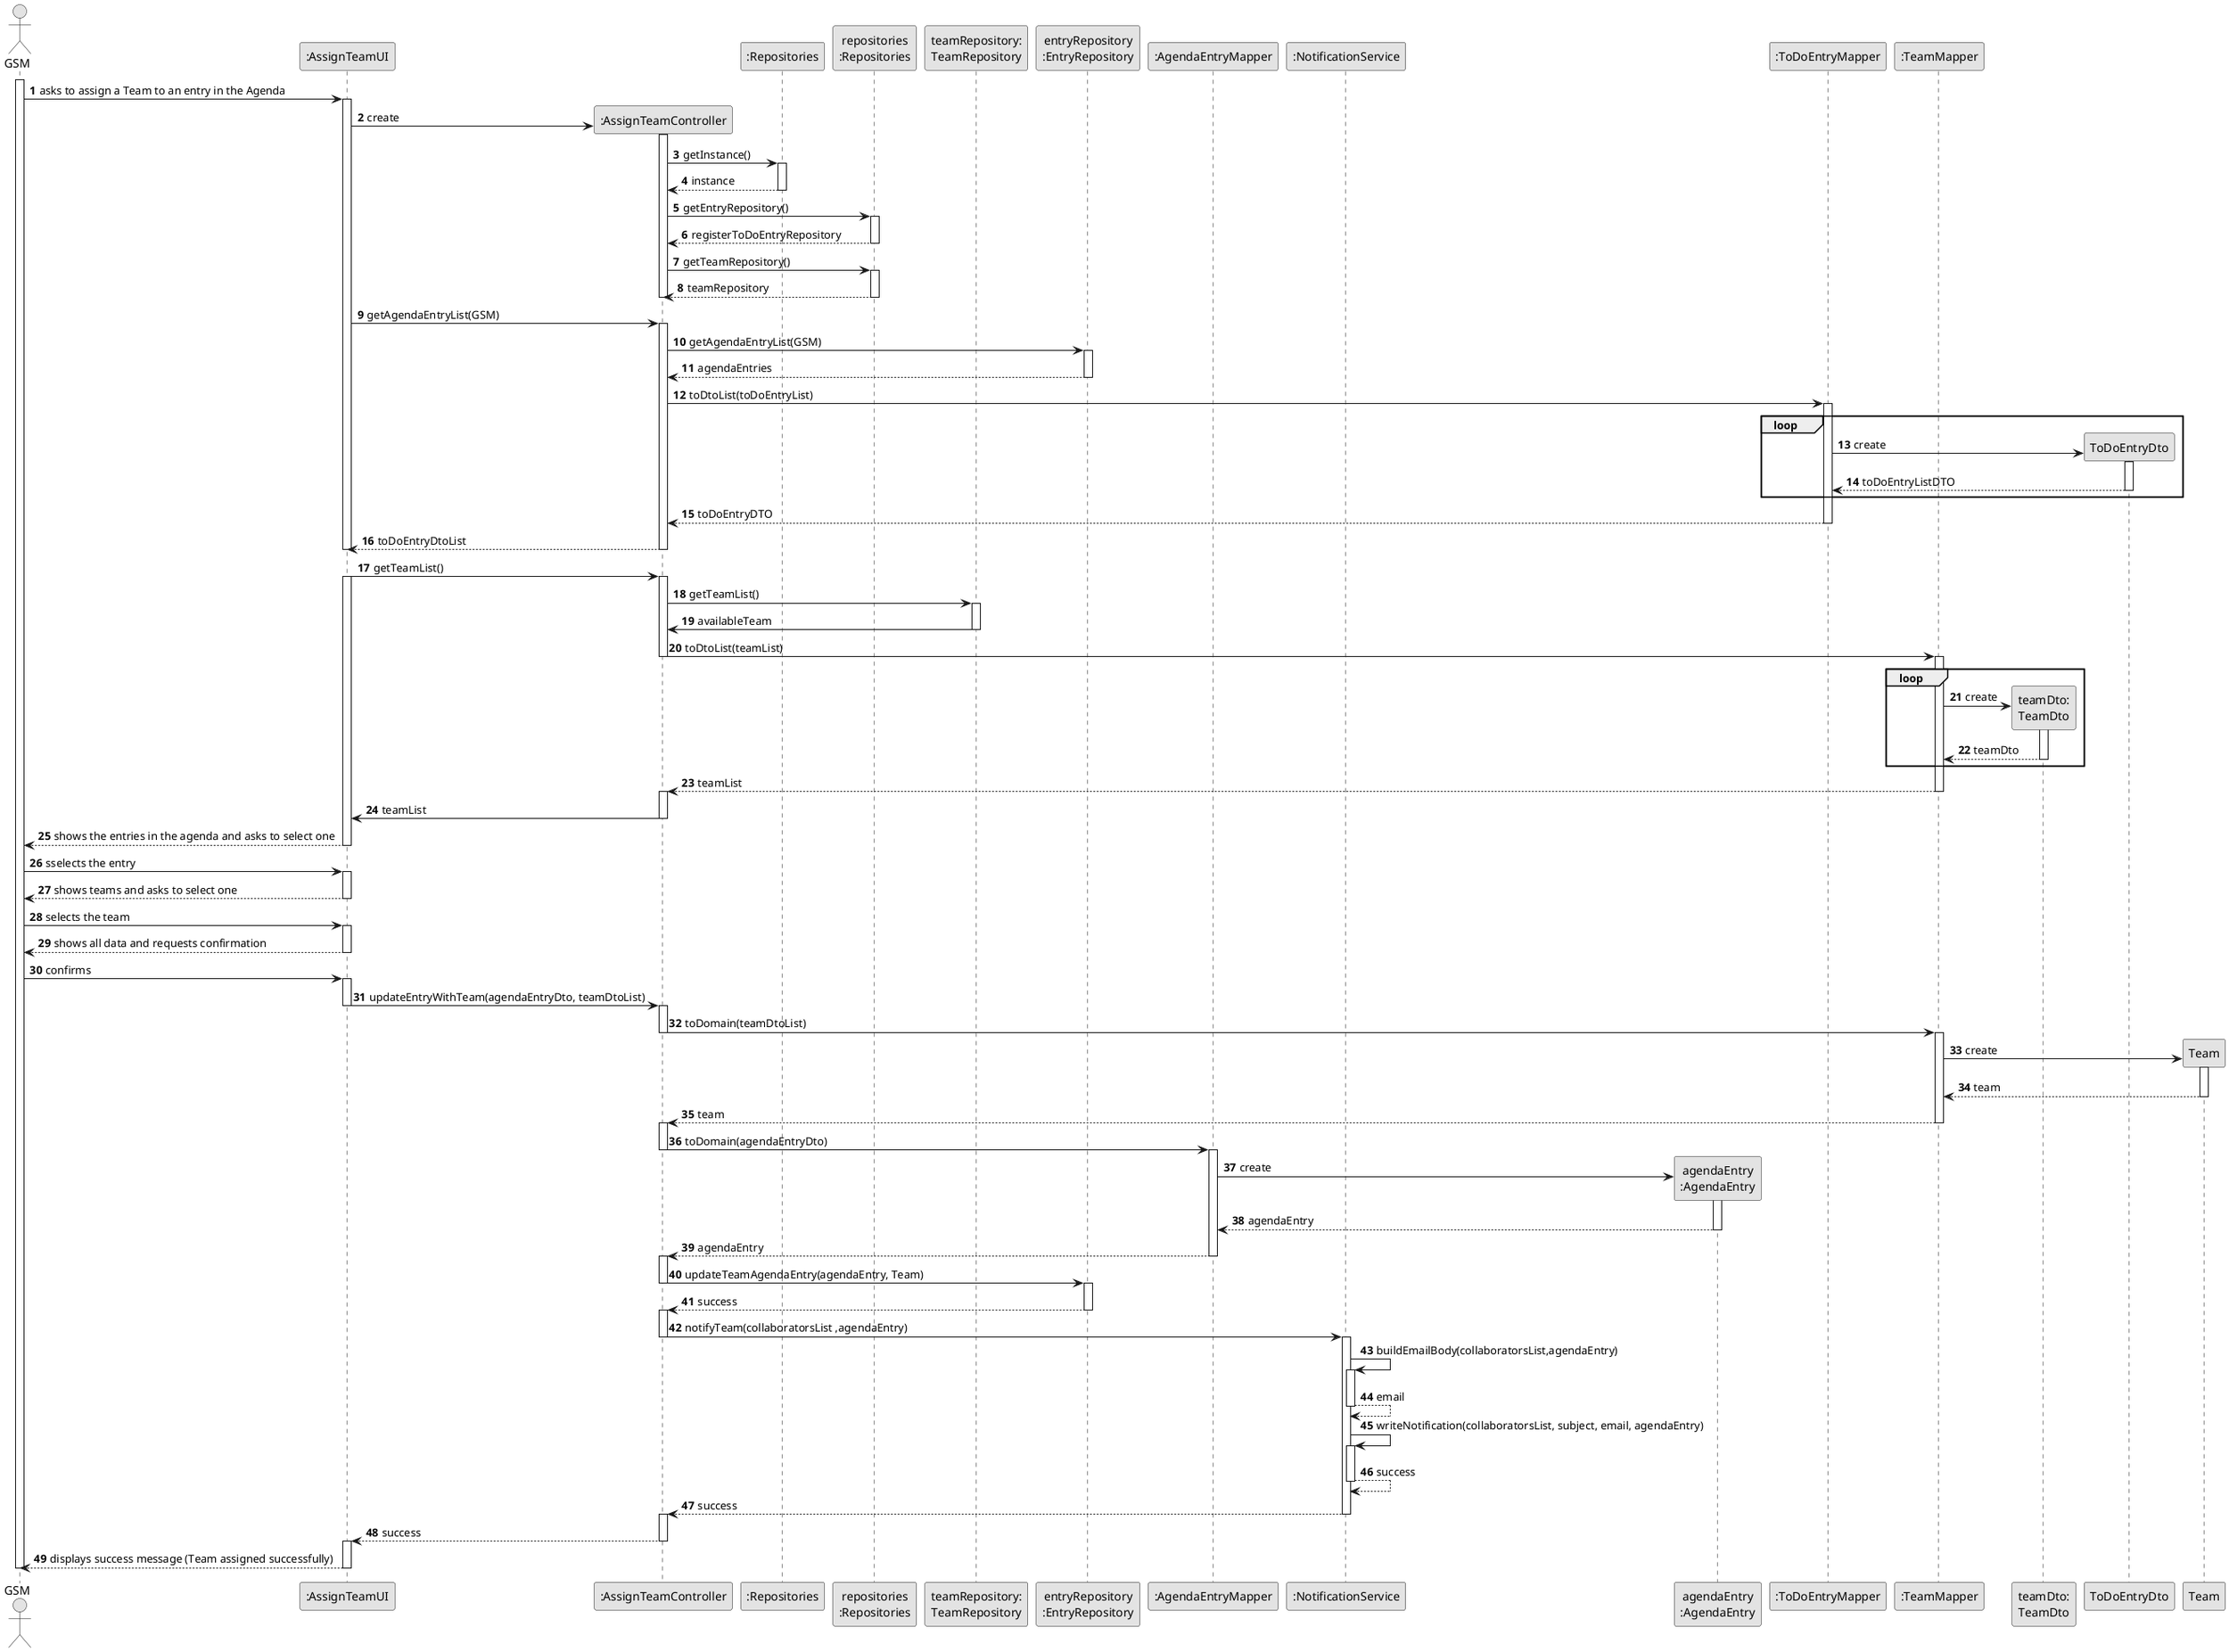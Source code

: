 
@startuml
skinparam monochrome true
skinparam packageStyle rectangle
skinparam shadowing false

'title System Sequence Diagram (SSD) - US006

autonumber

actor "GSM" as GSM
participant ":AssignTeamUI" as UI
participant ":AssignTeamController" as CTRL
participant ":Repositories" as RepositorySingleton
participant "repositories\n:Repositories" as PLAT
participant "teamRepository:\nTeamRepository" as TeamRepository
participant "entryRepository\n:EntryRepository" as EntryRepo
participant ":AgendaEntryMapper" as AgendaEntryMapper
participant ":NotificationService" as NotificationService
participant "agendaEntry\n:AgendaEntry" as AgendaEntry
participant ":ToDoEntryMapper" as ToDoEntryMapper
participant ":TeamMapper" as teamMapper
participant "teamDto:\nTeamDto" as teamDto

activate GSM

    GSM -> UI : asks to assign a Team to an entry in the Agenda
    activate UI

        UI -> CTRL** : create
                activate CTRL

                    CTRL -> RepositorySingleton : getInstance()
                    activate RepositorySingleton

                        RepositorySingleton --> CTRL : instance
                    deactivate RepositorySingleton

                    CTRL -> PLAT : getEntryRepository()
                    activate PLAT

                        PLAT --> CTRL : registerToDoEntryRepository
                    deactivate PLAT

                    CTRL -> PLAT : getTeamRepository()
                    activate PLAT

                    PLAT --> CTRL : teamRepository
                    deactivate PLAT

                     deactivate CTRL


        UI -> CTRL: getAgendaEntryList(GSM)
                activate CTRL

                    CTRL -> EntryRepo: getAgendaEntryList(GSM)
                    activate EntryRepo

                    EntryRepo --> CTRL: agendaEntries
                    deactivate EntryRepo

                    CTRL -> ToDoEntryMapper : toDtoList(toDoEntryList)
                                activate ToDoEntryMapper

                                loop

                                    ToDoEntryMapper -> ToDoEntryDto** : create
                                    activate ToDoEntryDto

                                    ToDoEntryDto --> ToDoEntryMapper : toDoEntryListDTO
                                    deactivate ToDoEntryDto
                                end

                                ToDoEntryMapper --> CTRL : toDoEntryDTO
                                deactivate ToDoEntryMapper

                                CTRL --> UI : toDoEntryDtoList
                            deactivate CTRL

                deactivate UI

        UI -> CTRL : getTeamList()
                activate UI
                activate CTRL

                CTRL -> TeamRepository : getTeamList()
                activate TeamRepository

                TeamRepository -> CTRL : availableTeam
                deactivate TeamRepository

                CTRL -> teamMapper: toDtoList(teamList)
                deactivate CTRL
                activate teamMapper

                    loop

                    teamMapper -> teamDto**: create
                    activate teamDto

                    teamDto --> teamMapper: teamDto
                    deactivate teamDto

                    end loop


                teamMapper --> CTRL: teamList
                deactivate teamMapper
                activate CTRL

                CTRL -> UI : teamList
                deactivate CTRL

        UI --> GSM : shows the entries in the agenda and asks to select one
        deactivate UI

    GSM -> UI : sselects the entry
    activate UI

    UI --> GSM : shows teams and asks to select one
    deactivate UI

    GSM -> UI: selects the team
    activate UI

    UI --> GSM : shows all data and requests confirmation
    deactivate UI

    GSM -> UI: confirms
    activate UI

        UI -> CTRL : updateEntryWithTeam(agendaEntryDto, teamDtoList)
                deactivate UI
                activate CTRL

                    CTRL -> teamMapper : toDomain(teamDtoList)
                                deactivate CTRL
                                activate teamMapper

                                    teamMapper -> Team** : create
                                    activate Team

                                    Team --> teamMapper : team
                                    deactivate Team

                                teamMapper --> CTRL : team
                                deactivate teamMapper
                                activate CTRL

                    CTRL -> AgendaEntryMapper : toDomain(agendaEntryDto)
                                deactivate CTRL
                                activate AgendaEntryMapper

                                    AgendaEntryMapper -> AgendaEntry** : create
                                    activate AgendaEntry

                                    AgendaEntry --> AgendaEntryMapper : agendaEntry
                                    deactivate AgendaEntry

                                AgendaEntryMapper --> CTRL : agendaEntry
                                deactivate AgendaEntryMapper

                        activate CTRL

                        CTRL -> EntryRepo : updateTeamAgendaEntry(agendaEntry, Team)
                        deactivate CTRL
                        activate EntryRepo



                    EntryRepo --> CTRL : success
                    deactivate EntryRepo
                    activate CTRL

        CTRL -> NotificationService : notifyTeam(collaboratorsList ,agendaEntry)
                    deactivate CTRL
                    activate NotificationService

                        NotificationService -> NotificationService : buildEmailBody(collaboratorsList,agendaEntry)
                        activate NotificationService

                        NotificationService --> NotificationService : email
                        deactivate NotificationService

                        NotificationService -> NotificationService : writeNotification(collaboratorsList, subject, email, agendaEntry)
                        activate NotificationService

                        NotificationService --> NotificationService : success
                        deactivate NotificationService

                        NotificationService --> CTRL : success
                        deactivate NotificationService
                activate CTRL

        CTRL --> UI : success
        deactivate CTRL
        activate UI

    UI --> GSM : displays success message (Team assigned successfully)
    deactivate UI

deactivate GSM

@enduml
